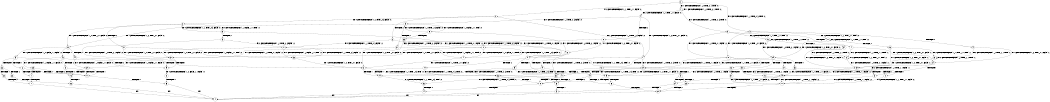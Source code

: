digraph BCG {
size = "7, 10.5";
center = TRUE;
node [shape = circle];
0 [peripheries = 2];
0 -> 1 [label = "EX !1 !ATOMIC_EXCH_BRANCH (1, +0, TRUE, +0, 1, TRUE) !:0:"];
0 -> 2 [label = "EX !2 !ATOMIC_EXCH_BRANCH (1, +1, TRUE, +1, 1, FALSE) !:0:"];
0 -> 3 [label = "EX !0 !ATOMIC_EXCH_BRANCH (1, +1, TRUE, +0, 3, TRUE) !:0:"];
1 -> 4 [label = "EX !2 !ATOMIC_EXCH_BRANCH (1, +1, TRUE, +1, 1, FALSE) !:0:"];
1 -> 5 [label = "EX !0 !ATOMIC_EXCH_BRANCH (1, +1, TRUE, +0, 3, TRUE) !:0:"];
1 -> 1 [label = "EX !1 !ATOMIC_EXCH_BRANCH (1, +0, TRUE, +0, 1, TRUE) !:0:"];
2 -> 6 [label = "TERMINATE !2"];
2 -> 7 [label = "EX !1 !ATOMIC_EXCH_BRANCH (1, +0, TRUE, +0, 1, FALSE) !:0:"];
2 -> 8 [label = "EX !0 !ATOMIC_EXCH_BRANCH (1, +1, TRUE, +0, 3, FALSE) !:0:"];
3 -> 9 [label = "TERMINATE !0"];
3 -> 10 [label = "EX !1 !ATOMIC_EXCH_BRANCH (1, +0, TRUE, +0, 1, FALSE) !:0:"];
3 -> 11 [label = "EX !2 !ATOMIC_EXCH_BRANCH (1, +1, TRUE, +1, 1, TRUE) !:0:"];
4 -> 12 [label = "TERMINATE !2"];
4 -> 13 [label = "EX !0 !ATOMIC_EXCH_BRANCH (1, +1, TRUE, +0, 3, FALSE) !:0:"];
4 -> 7 [label = "EX !1 !ATOMIC_EXCH_BRANCH (1, +0, TRUE, +0, 1, FALSE) !:0:"];
5 -> 14 [label = "TERMINATE !0"];
5 -> 15 [label = "EX !2 !ATOMIC_EXCH_BRANCH (1, +1, TRUE, +1, 1, TRUE) !:0:"];
5 -> 10 [label = "EX !1 !ATOMIC_EXCH_BRANCH (1, +0, TRUE, +0, 1, FALSE) !:0:"];
6 -> 16 [label = "EX !1 !ATOMIC_EXCH_BRANCH (1, +0, TRUE, +0, 1, FALSE) !:0:"];
6 -> 17 [label = "EX !0 !ATOMIC_EXCH_BRANCH (1, +1, TRUE, +0, 3, FALSE) !:0:"];
7 -> 18 [label = "TERMINATE !1"];
7 -> 19 [label = "TERMINATE !2"];
7 -> 20 [label = "EX !0 !ATOMIC_EXCH_BRANCH (1, +1, TRUE, +0, 3, TRUE) !:0:"];
8 -> 21 [label = "TERMINATE !2"];
8 -> 22 [label = "EX !1 !ATOMIC_EXCH_BRANCH (1, +0, TRUE, +0, 1, FALSE) !:0:"];
8 -> 23 [label = "EX !0 !ATOMIC_EXCH_BRANCH (1, +0, FALSE, +1, 1, TRUE) !:0:"];
9 -> 24 [label = "EX !1 !ATOMIC_EXCH_BRANCH (1, +0, TRUE, +0, 1, FALSE) !:1:"];
9 -> 25 [label = "EX !2 !ATOMIC_EXCH_BRANCH (1, +1, TRUE, +1, 1, TRUE) !:1:"];
10 -> 26 [label = "TERMINATE !1"];
10 -> 27 [label = "TERMINATE !0"];
10 -> 20 [label = "EX !2 !ATOMIC_EXCH_BRANCH (1, +1, TRUE, +1, 1, FALSE) !:0:"];
11 -> 28 [label = "TERMINATE !0"];
11 -> 29 [label = "EX !1 !ATOMIC_EXCH_BRANCH (1, +0, TRUE, +0, 1, FALSE) !:0:"];
11 -> 11 [label = "EX !2 !ATOMIC_EXCH_BRANCH (1, +1, TRUE, +1, 1, TRUE) !:0:"];
12 -> 30 [label = "EX !0 !ATOMIC_EXCH_BRANCH (1, +1, TRUE, +0, 3, FALSE) !:0:"];
12 -> 16 [label = "EX !1 !ATOMIC_EXCH_BRANCH (1, +0, TRUE, +0, 1, FALSE) !:0:"];
13 -> 31 [label = "TERMINATE !2"];
13 -> 22 [label = "EX !1 !ATOMIC_EXCH_BRANCH (1, +0, TRUE, +0, 1, FALSE) !:0:"];
13 -> 32 [label = "EX !0 !ATOMIC_EXCH_BRANCH (1, +0, FALSE, +1, 1, TRUE) !:0:"];
14 -> 33 [label = "EX !2 !ATOMIC_EXCH_BRANCH (1, +1, TRUE, +1, 1, TRUE) !:1:"];
14 -> 24 [label = "EX !1 !ATOMIC_EXCH_BRANCH (1, +0, TRUE, +0, 1, FALSE) !:1:"];
15 -> 34 [label = "TERMINATE !0"];
15 -> 15 [label = "EX !2 !ATOMIC_EXCH_BRANCH (1, +1, TRUE, +1, 1, TRUE) !:0:"];
15 -> 29 [label = "EX !1 !ATOMIC_EXCH_BRANCH (1, +0, TRUE, +0, 1, FALSE) !:0:"];
16 -> 35 [label = "TERMINATE !1"];
16 -> 36 [label = "EX !0 !ATOMIC_EXCH_BRANCH (1, +1, TRUE, +0, 3, TRUE) !:0:"];
17 -> 37 [label = "EX !1 !ATOMIC_EXCH_BRANCH (1, +0, TRUE, +0, 1, FALSE) !:0:"];
17 -> 38 [label = "EX !0 !ATOMIC_EXCH_BRANCH (1, +0, FALSE, +1, 1, TRUE) !:0:"];
18 -> 35 [label = "TERMINATE !2"];
18 -> 39 [label = "EX !0 !ATOMIC_EXCH_BRANCH (1, +1, TRUE, +0, 3, TRUE) !:0:"];
19 -> 35 [label = "TERMINATE !1"];
19 -> 36 [label = "EX !0 !ATOMIC_EXCH_BRANCH (1, +1, TRUE, +0, 3, TRUE) !:0:"];
20 -> 40 [label = "TERMINATE !1"];
20 -> 41 [label = "TERMINATE !2"];
20 -> 42 [label = "TERMINATE !0"];
21 -> 37 [label = "EX !1 !ATOMIC_EXCH_BRANCH (1, +0, TRUE, +0, 1, FALSE) !:0:"];
21 -> 38 [label = "EX !0 !ATOMIC_EXCH_BRANCH (1, +0, FALSE, +1, 1, TRUE) !:0:"];
22 -> 43 [label = "TERMINATE !1"];
22 -> 44 [label = "TERMINATE !2"];
22 -> 45 [label = "EX !0 !ATOMIC_EXCH_BRANCH (1, +0, FALSE, +1, 1, FALSE) !:0:"];
23 -> 46 [label = "TERMINATE !2"];
23 -> 47 [label = "EX !1 !ATOMIC_EXCH_BRANCH (1, +0, TRUE, +0, 1, FALSE) !:0:"];
23 -> 8 [label = "EX !0 !ATOMIC_EXCH_BRANCH (1, +1, TRUE, +0, 3, FALSE) !:0:"];
24 -> 48 [label = "TERMINATE !1"];
24 -> 49 [label = "EX !2 !ATOMIC_EXCH_BRANCH (1, +1, TRUE, +1, 1, FALSE) !:1:"];
25 -> 50 [label = "EX !1 !ATOMIC_EXCH_BRANCH (1, +0, TRUE, +0, 1, FALSE) !:1:"];
25 -> 25 [label = "EX !2 !ATOMIC_EXCH_BRANCH (1, +1, TRUE, +1, 1, TRUE) !:1:"];
26 -> 51 [label = "TERMINATE !0"];
26 -> 39 [label = "EX !2 !ATOMIC_EXCH_BRANCH (1, +1, TRUE, +1, 1, FALSE) !:0:"];
27 -> 48 [label = "TERMINATE !1"];
27 -> 49 [label = "EX !2 !ATOMIC_EXCH_BRANCH (1, +1, TRUE, +1, 1, FALSE) !:1:"];
28 -> 50 [label = "EX !1 !ATOMIC_EXCH_BRANCH (1, +0, TRUE, +0, 1, FALSE) !:1:"];
28 -> 25 [label = "EX !2 !ATOMIC_EXCH_BRANCH (1, +1, TRUE, +1, 1, TRUE) !:1:"];
29 -> 52 [label = "TERMINATE !1"];
29 -> 53 [label = "TERMINATE !0"];
29 -> 20 [label = "EX !2 !ATOMIC_EXCH_BRANCH (1, +1, TRUE, +1, 1, FALSE) !:0:"];
30 -> 37 [label = "EX !1 !ATOMIC_EXCH_BRANCH (1, +0, TRUE, +0, 1, FALSE) !:0:"];
30 -> 54 [label = "EX !0 !ATOMIC_EXCH_BRANCH (1, +0, FALSE, +1, 1, TRUE) !:0:"];
31 -> 37 [label = "EX !1 !ATOMIC_EXCH_BRANCH (1, +0, TRUE, +0, 1, FALSE) !:0:"];
31 -> 54 [label = "EX !0 !ATOMIC_EXCH_BRANCH (1, +0, FALSE, +1, 1, TRUE) !:0:"];
32 -> 55 [label = "TERMINATE !2"];
32 -> 47 [label = "EX !1 !ATOMIC_EXCH_BRANCH (1, +0, TRUE, +0, 1, FALSE) !:0:"];
32 -> 13 [label = "EX !0 !ATOMIC_EXCH_BRANCH (1, +1, TRUE, +0, 3, FALSE) !:0:"];
33 -> 33 [label = "EX !2 !ATOMIC_EXCH_BRANCH (1, +1, TRUE, +1, 1, TRUE) !:1:"];
33 -> 50 [label = "EX !1 !ATOMIC_EXCH_BRANCH (1, +0, TRUE, +0, 1, FALSE) !:1:"];
34 -> 33 [label = "EX !2 !ATOMIC_EXCH_BRANCH (1, +1, TRUE, +1, 1, TRUE) !:1:"];
34 -> 50 [label = "EX !1 !ATOMIC_EXCH_BRANCH (1, +0, TRUE, +0, 1, FALSE) !:1:"];
35 -> 56 [label = "EX !0 !ATOMIC_EXCH_BRANCH (1, +1, TRUE, +0, 3, TRUE) !:0:"];
36 -> 57 [label = "TERMINATE !1"];
36 -> 58 [label = "TERMINATE !0"];
37 -> 59 [label = "TERMINATE !1"];
37 -> 60 [label = "EX !0 !ATOMIC_EXCH_BRANCH (1, +0, FALSE, +1, 1, FALSE) !:0:"];
38 -> 61 [label = "EX !1 !ATOMIC_EXCH_BRANCH (1, +0, TRUE, +0, 1, FALSE) !:0:"];
38 -> 17 [label = "EX !0 !ATOMIC_EXCH_BRANCH (1, +1, TRUE, +0, 3, FALSE) !:0:"];
39 -> 57 [label = "TERMINATE !2"];
39 -> 62 [label = "TERMINATE !0"];
40 -> 57 [label = "TERMINATE !2"];
40 -> 62 [label = "TERMINATE !0"];
41 -> 57 [label = "TERMINATE !1"];
41 -> 58 [label = "TERMINATE !0"];
42 -> 63 [label = "TERMINATE !1"];
42 -> 64 [label = "TERMINATE !2"];
43 -> 59 [label = "TERMINATE !2"];
43 -> 65 [label = "EX !0 !ATOMIC_EXCH_BRANCH (1, +0, FALSE, +1, 1, FALSE) !:0:"];
44 -> 59 [label = "TERMINATE !1"];
44 -> 60 [label = "EX !0 !ATOMIC_EXCH_BRANCH (1, +0, FALSE, +1, 1, FALSE) !:0:"];
45 -> 66 [label = "TERMINATE !1"];
45 -> 67 [label = "TERMINATE !2"];
45 -> 68 [label = "TERMINATE !0"];
46 -> 61 [label = "EX !1 !ATOMIC_EXCH_BRANCH (1, +0, TRUE, +0, 1, FALSE) !:0:"];
46 -> 17 [label = "EX !0 !ATOMIC_EXCH_BRANCH (1, +1, TRUE, +0, 3, FALSE) !:0:"];
47 -> 69 [label = "TERMINATE !1"];
47 -> 70 [label = "TERMINATE !2"];
47 -> 20 [label = "EX !0 !ATOMIC_EXCH_BRANCH (1, +1, TRUE, +0, 3, TRUE) !:0:"];
48 -> 71 [label = "EX !2 !ATOMIC_EXCH_BRANCH (1, +1, TRUE, +1, 1, FALSE) !:2:"];
49 -> 63 [label = "TERMINATE !1"];
49 -> 64 [label = "TERMINATE !2"];
50 -> 72 [label = "TERMINATE !1"];
50 -> 49 [label = "EX !2 !ATOMIC_EXCH_BRANCH (1, +1, TRUE, +1, 1, FALSE) !:1:"];
51 -> 71 [label = "EX !2 !ATOMIC_EXCH_BRANCH (1, +1, TRUE, +1, 1, FALSE) !:2:"];
52 -> 73 [label = "TERMINATE !0"];
52 -> 39 [label = "EX !2 !ATOMIC_EXCH_BRANCH (1, +1, TRUE, +1, 1, FALSE) !:0:"];
53 -> 72 [label = "TERMINATE !1"];
53 -> 49 [label = "EX !2 !ATOMIC_EXCH_BRANCH (1, +1, TRUE, +1, 1, FALSE) !:1:"];
54 -> 61 [label = "EX !1 !ATOMIC_EXCH_BRANCH (1, +0, TRUE, +0, 1, FALSE) !:0:"];
54 -> 30 [label = "EX !0 !ATOMIC_EXCH_BRANCH (1, +1, TRUE, +0, 3, FALSE) !:0:"];
55 -> 61 [label = "EX !1 !ATOMIC_EXCH_BRANCH (1, +0, TRUE, +0, 1, FALSE) !:0:"];
55 -> 30 [label = "EX !0 !ATOMIC_EXCH_BRANCH (1, +1, TRUE, +0, 3, FALSE) !:0:"];
56 -> 74 [label = "TERMINATE !0"];
57 -> 74 [label = "TERMINATE !0"];
58 -> 75 [label = "TERMINATE !1"];
59 -> 76 [label = "EX !0 !ATOMIC_EXCH_BRANCH (1, +0, FALSE, +1, 1, FALSE) !:0:"];
60 -> 77 [label = "TERMINATE !1"];
60 -> 78 [label = "TERMINATE !0"];
61 -> 79 [label = "TERMINATE !1"];
61 -> 36 [label = "EX !0 !ATOMIC_EXCH_BRANCH (1, +1, TRUE, +0, 3, TRUE) !:0:"];
62 -> 80 [label = "TERMINATE !2"];
63 -> 80 [label = "TERMINATE !2"];
64 -> 75 [label = "TERMINATE !1"];
65 -> 77 [label = "TERMINATE !2"];
65 -> 81 [label = "TERMINATE !0"];
66 -> 77 [label = "TERMINATE !2"];
66 -> 81 [label = "TERMINATE !0"];
67 -> 77 [label = "TERMINATE !1"];
67 -> 78 [label = "TERMINATE !0"];
68 -> 82 [label = "TERMINATE !1"];
68 -> 83 [label = "TERMINATE !2"];
69 -> 79 [label = "TERMINATE !2"];
69 -> 39 [label = "EX !0 !ATOMIC_EXCH_BRANCH (1, +1, TRUE, +0, 3, TRUE) !:0:"];
70 -> 79 [label = "TERMINATE !1"];
70 -> 36 [label = "EX !0 !ATOMIC_EXCH_BRANCH (1, +1, TRUE, +0, 3, TRUE) !:0:"];
71 -> 80 [label = "TERMINATE !2"];
72 -> 71 [label = "EX !2 !ATOMIC_EXCH_BRANCH (1, +1, TRUE, +1, 1, FALSE) !:2:"];
73 -> 71 [label = "EX !2 !ATOMIC_EXCH_BRANCH (1, +1, TRUE, +1, 1, FALSE) !:2:"];
74 -> 84 [label = "exit"];
75 -> 84 [label = "exit"];
76 -> 85 [label = "TERMINATE !0"];
77 -> 85 [label = "TERMINATE !0"];
78 -> 86 [label = "TERMINATE !1"];
79 -> 56 [label = "EX !0 !ATOMIC_EXCH_BRANCH (1, +1, TRUE, +0, 3, TRUE) !:0:"];
80 -> 84 [label = "exit"];
81 -> 87 [label = "TERMINATE !2"];
82 -> 87 [label = "TERMINATE !2"];
83 -> 86 [label = "TERMINATE !1"];
85 -> 84 [label = "exit"];
86 -> 84 [label = "exit"];
87 -> 84 [label = "exit"];
}
